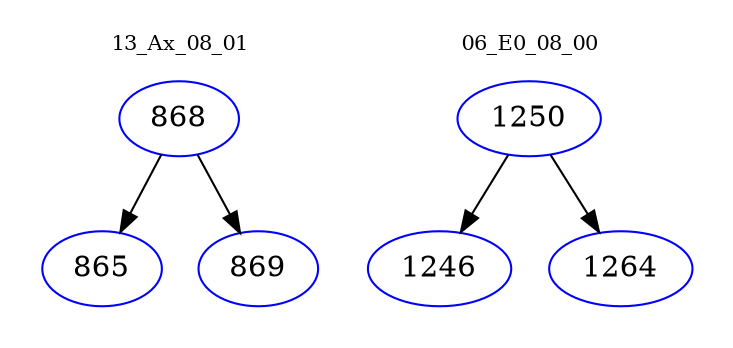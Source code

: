 digraph{
subgraph cluster_0 {
color = white
label = "13_Ax_08_01";
fontsize=10;
T0_868 [label="868", color="blue"]
T0_868 -> T0_865 [color="black"]
T0_865 [label="865", color="blue"]
T0_868 -> T0_869 [color="black"]
T0_869 [label="869", color="blue"]
}
subgraph cluster_1 {
color = white
label = "06_E0_08_00";
fontsize=10;
T1_1250 [label="1250", color="blue"]
T1_1250 -> T1_1246 [color="black"]
T1_1246 [label="1246", color="blue"]
T1_1250 -> T1_1264 [color="black"]
T1_1264 [label="1264", color="blue"]
}
}
